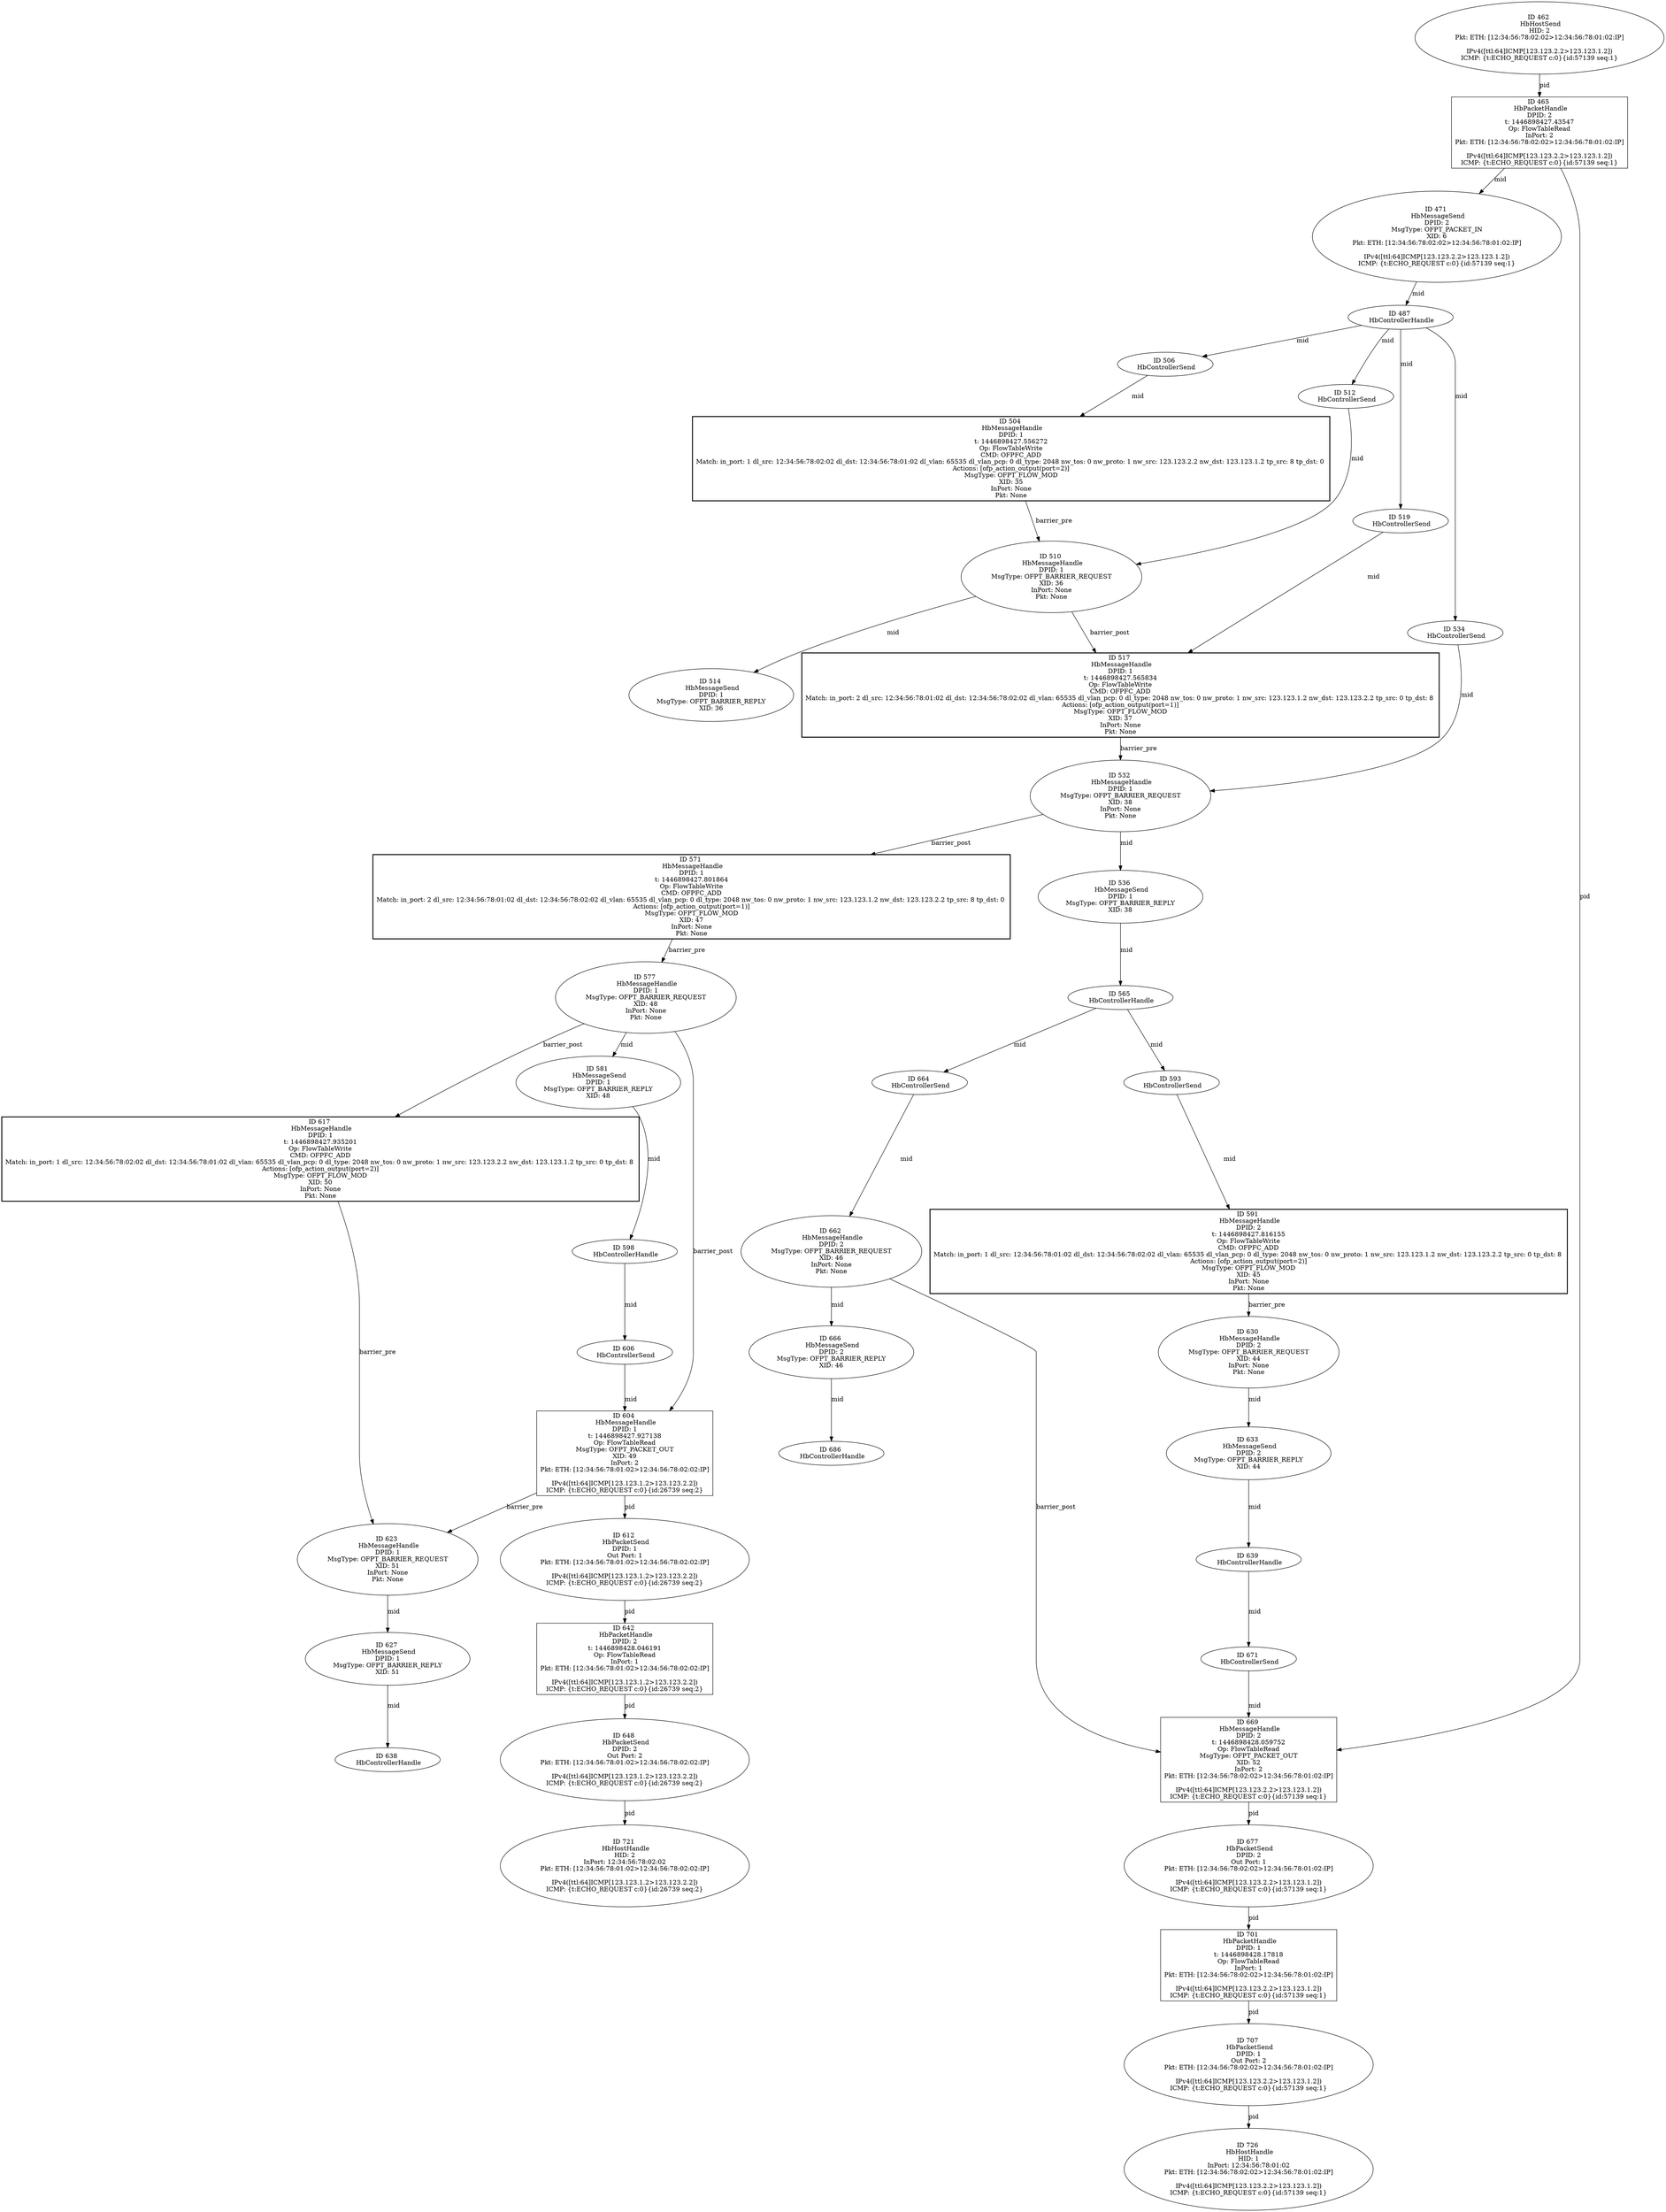strict digraph G {
512 [shape=oval, event=<hb_events.HbControllerSend object at 0x10f844490>, label="ID 512 
 HbControllerSend"];
514 [shape=oval, event=<hb_events.HbMessageSend object at 0x10f844710>, label="ID 514 
 HbMessageSend
DPID: 1
MsgType: OFPT_BARRIER_REPLY
XID: 36"];
662 [shape=oval, event=<hb_events.HbMessageHandle object at 0x10f87f490>, label="ID 662 
 HbMessageHandle
DPID: 2
MsgType: OFPT_BARRIER_REQUEST
XID: 46
InPort: None
Pkt: None"];
517 [shape=box, style=bold, event=<hb_events.HbMessageHandle object at 0x10f844890>, label="ID 517 
 HbMessageHandle
DPID: 1
t: 1446898427.565834
Op: FlowTableWrite
CMD: OFPFC_ADD
Match: in_port: 2 dl_src: 12:34:56:78:01:02 dl_dst: 12:34:56:78:02:02 dl_vlan: 65535 dl_vlan_pcp: 0 dl_type: 2048 nw_tos: 0 nw_proto: 1 nw_src: 123.123.1.2 nw_dst: 123.123.2.2 tp_src: 0 tp_dst: 8 
Actions: [ofp_action_output(port=1)]
MsgType: OFPT_FLOW_MOD
XID: 37
InPort: None
Pkt: None"];
519 [shape=oval, event=<hb_events.HbControllerSend object at 0x10f8446d0>, label="ID 519 
 HbControllerSend"];
648 [shape=oval, event=<hb_events.HbPacketSend object at 0x10f879190>, label="ID 648 
 HbPacketSend
DPID: 2
Out Port: 2
Pkt: ETH: [12:34:56:78:01:02>12:34:56:78:02:02:IP]

IPv4([ttl:64]ICMP[123.123.1.2>123.123.2.2])
ICMP: {t:ECHO_REQUEST c:0}{id:26739 seq:2}"];
642 [shape=box, event=<hb_events.HbPacketHandle object at 0x10f86be50>, label="ID 642 
 HbPacketHandle
DPID: 2
t: 1446898428.046191
Op: FlowTableRead
InPort: 1
Pkt: ETH: [12:34:56:78:01:02>12:34:56:78:02:02:IP]

IPv4([ttl:64]ICMP[123.123.1.2>123.123.2.2])
ICMP: {t:ECHO_REQUEST c:0}{id:26739 seq:2}"];
536 [shape=oval, event=<hb_events.HbMessageSend object at 0x10f8445d0>, label="ID 536 
 HbMessageSend
DPID: 1
MsgType: OFPT_BARRIER_REPLY
XID: 38"];
532 [shape=oval, event=<hb_events.HbMessageHandle object at 0x10f844a50>, label="ID 532 
 HbMessageHandle
DPID: 1
MsgType: OFPT_BARRIER_REQUEST
XID: 38
InPort: None
Pkt: None"];
534 [shape=oval, event=<hb_events.HbControllerSend object at 0x10f8447d0>, label="ID 534 
 HbControllerSend"];
664 [shape=oval, event=<hb_events.HbControllerSend object at 0x10f87f350>, label="ID 664 
 HbControllerSend"];
666 [shape=oval, event=<hb_events.HbMessageSend object at 0x10f87f510>, label="ID 666 
 HbMessageSend
DPID: 2
MsgType: OFPT_BARRIER_REPLY
XID: 46"];
623 [shape=oval, event=<hb_events.HbMessageHandle object at 0x10f86bb50>, label="ID 623 
 HbMessageHandle
DPID: 1
MsgType: OFPT_BARRIER_REQUEST
XID: 51
InPort: None
Pkt: None"];
669 [shape=box, event=<hb_events.HbMessageHandle object at 0x10f87f590>, label="ID 669 
 HbMessageHandle
DPID: 2
t: 1446898428.059752
Op: FlowTableRead
MsgType: OFPT_PACKET_OUT
XID: 52
InPort: 2
Pkt: ETH: [12:34:56:78:02:02>12:34:56:78:01:02:IP]

IPv4([ttl:64]ICMP[123.123.2.2>123.123.1.2])
ICMP: {t:ECHO_REQUEST c:0}{id:57139 seq:1}"];
671 [shape=oval, event=<hb_events.HbControllerSend object at 0x10f87f4d0>, label="ID 671 
 HbControllerSend"];
677 [shape=oval, event=<hb_events.HbPacketSend object at 0x10f884e90>, label="ID 677 
 HbPacketSend
DPID: 2
Out Port: 1
Pkt: ETH: [12:34:56:78:02:02>12:34:56:78:01:02:IP]

IPv4([ttl:64]ICMP[123.123.2.2>123.123.1.2])
ICMP: {t:ECHO_REQUEST c:0}{id:57139 seq:1}"];
686 [shape=oval, event=<hb_events.HbControllerHandle object at 0x10f88b410>, label="ID 686 
 HbControllerHandle"];
726 [shape=oval, event=<hb_events.HbHostHandle object at 0x10f8a25d0>, label="ID 726 
 HbHostHandle
HID: 1
InPort: 12:34:56:78:01:02
Pkt: ETH: [12:34:56:78:02:02>12:34:56:78:01:02:IP]

IPv4([ttl:64]ICMP[123.123.2.2>123.123.1.2])
ICMP: {t:ECHO_REQUEST c:0}{id:57139 seq:1}"];
565 [shape=oval, event=<hb_events.HbControllerHandle object at 0x10f850310>, label="ID 565 
 HbControllerHandle"];
571 [shape=box, style=bold, event=<hb_events.HbMessageHandle object at 0x10f856bd0>, label="ID 571 
 HbMessageHandle
DPID: 1
t: 1446898427.801864
Op: FlowTableWrite
CMD: OFPFC_ADD
Match: in_port: 2 dl_src: 12:34:56:78:01:02 dl_dst: 12:34:56:78:02:02 dl_vlan: 65535 dl_vlan_pcp: 0 dl_type: 2048 nw_tos: 0 nw_proto: 1 nw_src: 123.123.1.2 nw_dst: 123.123.2.2 tp_src: 8 tp_dst: 0 
Actions: [ofp_action_output(port=1)]
MsgType: OFPT_FLOW_MOD
XID: 47
InPort: None
Pkt: None"];
701 [shape=box, event=<hb_events.HbPacketHandle object at 0x10f893e90>, label="ID 701 
 HbPacketHandle
DPID: 1
t: 1446898428.17818
Op: FlowTableRead
InPort: 1
Pkt: ETH: [12:34:56:78:02:02>12:34:56:78:01:02:IP]

IPv4([ttl:64]ICMP[123.123.2.2>123.123.1.2])
ICMP: {t:ECHO_REQUEST c:0}{id:57139 seq:1}"];
577 [shape=oval, event=<hb_events.HbMessageHandle object at 0x10f856d10>, label="ID 577 
 HbMessageHandle
DPID: 1
MsgType: OFPT_BARRIER_REQUEST
XID: 48
InPort: None
Pkt: None"];
707 [shape=oval, event=<hb_events.HbPacketSend object at 0x10f88a110>, label="ID 707 
 HbPacketSend
DPID: 1
Out Port: 2
Pkt: ETH: [12:34:56:78:02:02>12:34:56:78:01:02:IP]

IPv4([ttl:64]ICMP[123.123.2.2>123.123.1.2])
ICMP: {t:ECHO_REQUEST c:0}{id:57139 seq:1}"];
581 [shape=oval, event=<hb_events.HbMessageSend object at 0x10f856c90>, label="ID 581 
 HbMessageSend
DPID: 1
MsgType: OFPT_BARRIER_REPLY
XID: 48"];
462 [shape=oval, event=<hb_events.HbHostSend object at 0x10f8286d0>, label="ID 462 
 HbHostSend
HID: 2
Pkt: ETH: [12:34:56:78:02:02>12:34:56:78:01:02:IP]

IPv4([ttl:64]ICMP[123.123.2.2>123.123.1.2])
ICMP: {t:ECHO_REQUEST c:0}{id:57139 seq:1}"];
591 [shape=box, style=bold, event=<hb_events.HbMessageHandle object at 0x10f85db10>, label="ID 591 
 HbMessageHandle
DPID: 2
t: 1446898427.816155
Op: FlowTableWrite
CMD: OFPFC_ADD
Match: in_port: 1 dl_src: 12:34:56:78:01:02 dl_dst: 12:34:56:78:02:02 dl_vlan: 65535 dl_vlan_pcp: 0 dl_type: 2048 nw_tos: 0 nw_proto: 1 nw_src: 123.123.1.2 nw_dst: 123.123.2.2 tp_src: 0 tp_dst: 8 
Actions: [ofp_action_output(port=2)]
MsgType: OFPT_FLOW_MOD
XID: 45
InPort: None
Pkt: None"];
721 [shape=oval, event=<hb_events.HbHostHandle object at 0x10f89eb10>, label="ID 721 
 HbHostHandle
HID: 2
InPort: 12:34:56:78:02:02
Pkt: ETH: [12:34:56:78:01:02>12:34:56:78:02:02:IP]

IPv4([ttl:64]ICMP[123.123.1.2>123.123.2.2])
ICMP: {t:ECHO_REQUEST c:0}{id:26739 seq:2}"];
598 [shape=oval, event=<hb_events.HbControllerHandle object at 0x10f85db90>, label="ID 598 
 HbControllerHandle"];
471 [shape=oval, event=<hb_events.HbMessageSend object at 0x10f832bd0>, label="ID 471 
 HbMessageSend
DPID: 2
MsgType: OFPT_PACKET_IN
XID: 6
Pkt: ETH: [12:34:56:78:02:02>12:34:56:78:01:02:IP]

IPv4([ttl:64]ICMP[123.123.2.2>123.123.1.2])
ICMP: {t:ECHO_REQUEST c:0}{id:57139 seq:1}"];
604 [shape=box, event=<hb_events.HbMessageHandle object at 0x10f850c50>, label="ID 604 
 HbMessageHandle
DPID: 1
t: 1446898427.927138
Op: FlowTableRead
MsgType: OFPT_PACKET_OUT
XID: 49
InPort: 2
Pkt: ETH: [12:34:56:78:01:02>12:34:56:78:02:02:IP]

IPv4([ttl:64]ICMP[123.123.1.2>123.123.2.2])
ICMP: {t:ECHO_REQUEST c:0}{id:26739 seq:2}"];
606 [shape=oval, event=<hb_events.HbControllerSend object at 0x10f85da90>, label="ID 606 
 HbControllerSend"];
612 [shape=oval, event=<hb_events.HbPacketSend object at 0x10f864b90>, label="ID 612 
 HbPacketSend
DPID: 1
Out Port: 1
Pkt: ETH: [12:34:56:78:01:02>12:34:56:78:02:02:IP]

IPv4([ttl:64]ICMP[123.123.1.2>123.123.2.2])
ICMP: {t:ECHO_REQUEST c:0}{id:26739 seq:2}"];
465 [shape=box, event=<hb_events.HbPacketHandle object at 0x10f832410>, label="ID 465 
 HbPacketHandle
DPID: 2
t: 1446898427.43547
Op: FlowTableRead
InPort: 2
Pkt: ETH: [12:34:56:78:02:02>12:34:56:78:01:02:IP]

IPv4([ttl:64]ICMP[123.123.2.2>123.123.1.2])
ICMP: {t:ECHO_REQUEST c:0}{id:57139 seq:1}"];
617 [shape=box, style=bold, event=<hb_events.HbMessageHandle object at 0x10f8710d0>, label="ID 617 
 HbMessageHandle
DPID: 1
t: 1446898427.935201
Op: FlowTableWrite
CMD: OFPFC_ADD
Match: in_port: 1 dl_src: 12:34:56:78:02:02 dl_dst: 12:34:56:78:01:02 dl_vlan: 65535 dl_vlan_pcp: 0 dl_type: 2048 nw_tos: 0 nw_proto: 1 nw_src: 123.123.2.2 nw_dst: 123.123.1.2 tp_src: 0 tp_dst: 8 
Actions: [ofp_action_output(port=2)]
MsgType: OFPT_FLOW_MOD
XID: 50
InPort: None
Pkt: None"];
487 [shape=oval, event=<hb_events.HbControllerHandle object at 0x10f837890>, label="ID 487 
 HbControllerHandle"];
593 [shape=oval, event=<hb_events.HbControllerSend object at 0x10f850dd0>, label="ID 593 
 HbControllerSend"];
627 [shape=oval, event=<hb_events.HbMessageSend object at 0x10f86bc90>, label="ID 627 
 HbMessageSend
DPID: 1
MsgType: OFPT_BARRIER_REPLY
XID: 51"];
510 [shape=oval, event=<hb_events.HbMessageHandle object at 0x10f844610>, label="ID 510 
 HbMessageHandle
DPID: 1
MsgType: OFPT_BARRIER_REQUEST
XID: 36
InPort: None
Pkt: None"];
630 [shape=oval, event=<hb_events.HbMessageHandle object at 0x10f86bc50>, label="ID 630 
 HbMessageHandle
DPID: 2
MsgType: OFPT_BARRIER_REQUEST
XID: 44
InPort: None
Pkt: None"];
504 [shape=box, style=bold, event=<hb_events.HbMessageHandle object at 0x10f8444d0>, label="ID 504 
 HbMessageHandle
DPID: 1
t: 1446898427.556272
Op: FlowTableWrite
CMD: OFPFC_ADD
Match: in_port: 1 dl_src: 12:34:56:78:02:02 dl_dst: 12:34:56:78:01:02 dl_vlan: 65535 dl_vlan_pcp: 0 dl_type: 2048 nw_tos: 0 nw_proto: 1 nw_src: 123.123.2.2 nw_dst: 123.123.1.2 tp_src: 8 tp_dst: 0 
Actions: [ofp_action_output(port=2)]
MsgType: OFPT_FLOW_MOD
XID: 35
InPort: None
Pkt: None"];
633 [shape=oval, event=<hb_events.HbMessageSend object at 0x10f86bd90>, label="ID 633 
 HbMessageSend
DPID: 2
MsgType: OFPT_BARRIER_REPLY
XID: 44"];
506 [shape=oval, event=<hb_events.HbControllerSend object at 0x10f83dd50>, label="ID 506 
 HbControllerSend"];
638 [shape=oval, event=<hb_events.HbControllerHandle object at 0x10f86bdd0>, label="ID 638 
 HbControllerHandle"];
639 [shape=oval, event=<hb_events.HbControllerHandle object at 0x10f86be10>, label="ID 639 
 HbControllerHandle"];
512 -> 510  [rel=mid, label=mid];
517 -> 532  [rel=barrier_pre, label=barrier_pre];
519 -> 517  [rel=mid, label=mid];
648 -> 721  [rel=pid, label=pid];
642 -> 648  [rel=pid, label=pid];
536 -> 565  [rel=mid, label=mid];
465 -> 669  [rel=pid, label=pid];
465 -> 471  [rel=mid, label=mid];
532 -> 536  [rel=mid, label=mid];
532 -> 571  [rel=barrier_post, label=barrier_post];
534 -> 532  [rel=mid, label=mid];
664 -> 662  [rel=mid, label=mid];
666 -> 686  [rel=mid, label=mid];
669 -> 677  [rel=pid, label=pid];
671 -> 669  [rel=mid, label=mid];
677 -> 701  [rel=pid, label=pid];
598 -> 606  [rel=mid, label=mid];
565 -> 664  [rel=mid, label=mid];
565 -> 593  [rel=mid, label=mid];
571 -> 577  [rel=barrier_pre, label=barrier_pre];
701 -> 707  [rel=pid, label=pid];
577 -> 617  [rel=barrier_post, label=barrier_post];
577 -> 604  [rel=barrier_post, label=barrier_post];
577 -> 581  [rel=mid, label=mid];
707 -> 726  [rel=pid, label=pid];
581 -> 598  [rel=mid, label=mid];
462 -> 465  [rel=pid, label=pid];
591 -> 630  [rel=barrier_pre, label=barrier_pre];
471 -> 487  [rel=mid, label=mid];
604 -> 612  [rel=pid, label=pid];
604 -> 623  [rel=barrier_pre, label=barrier_pre];
593 -> 591  [rel=mid, label=mid];
606 -> 604  [rel=mid, label=mid];
612 -> 642  [rel=pid, label=pid];
662 -> 666  [rel=mid, label=mid];
662 -> 669  [rel=barrier_post, label=barrier_post];
617 -> 623  [rel=barrier_pre, label=barrier_pre];
487 -> 512  [rel=mid, label=mid];
487 -> 506  [rel=mid, label=mid];
487 -> 534  [rel=mid, label=mid];
487 -> 519  [rel=mid, label=mid];
623 -> 627  [rel=mid, label=mid];
627 -> 638  [rel=mid, label=mid];
630 -> 633  [rel=mid, label=mid];
504 -> 510  [rel=barrier_pre, label=barrier_pre];
633 -> 639  [rel=mid, label=mid];
506 -> 504  [rel=mid, label=mid];
510 -> 514  [rel=mid, label=mid];
510 -> 517  [rel=barrier_post, label=barrier_post];
639 -> 671  [rel=mid, label=mid];
}
